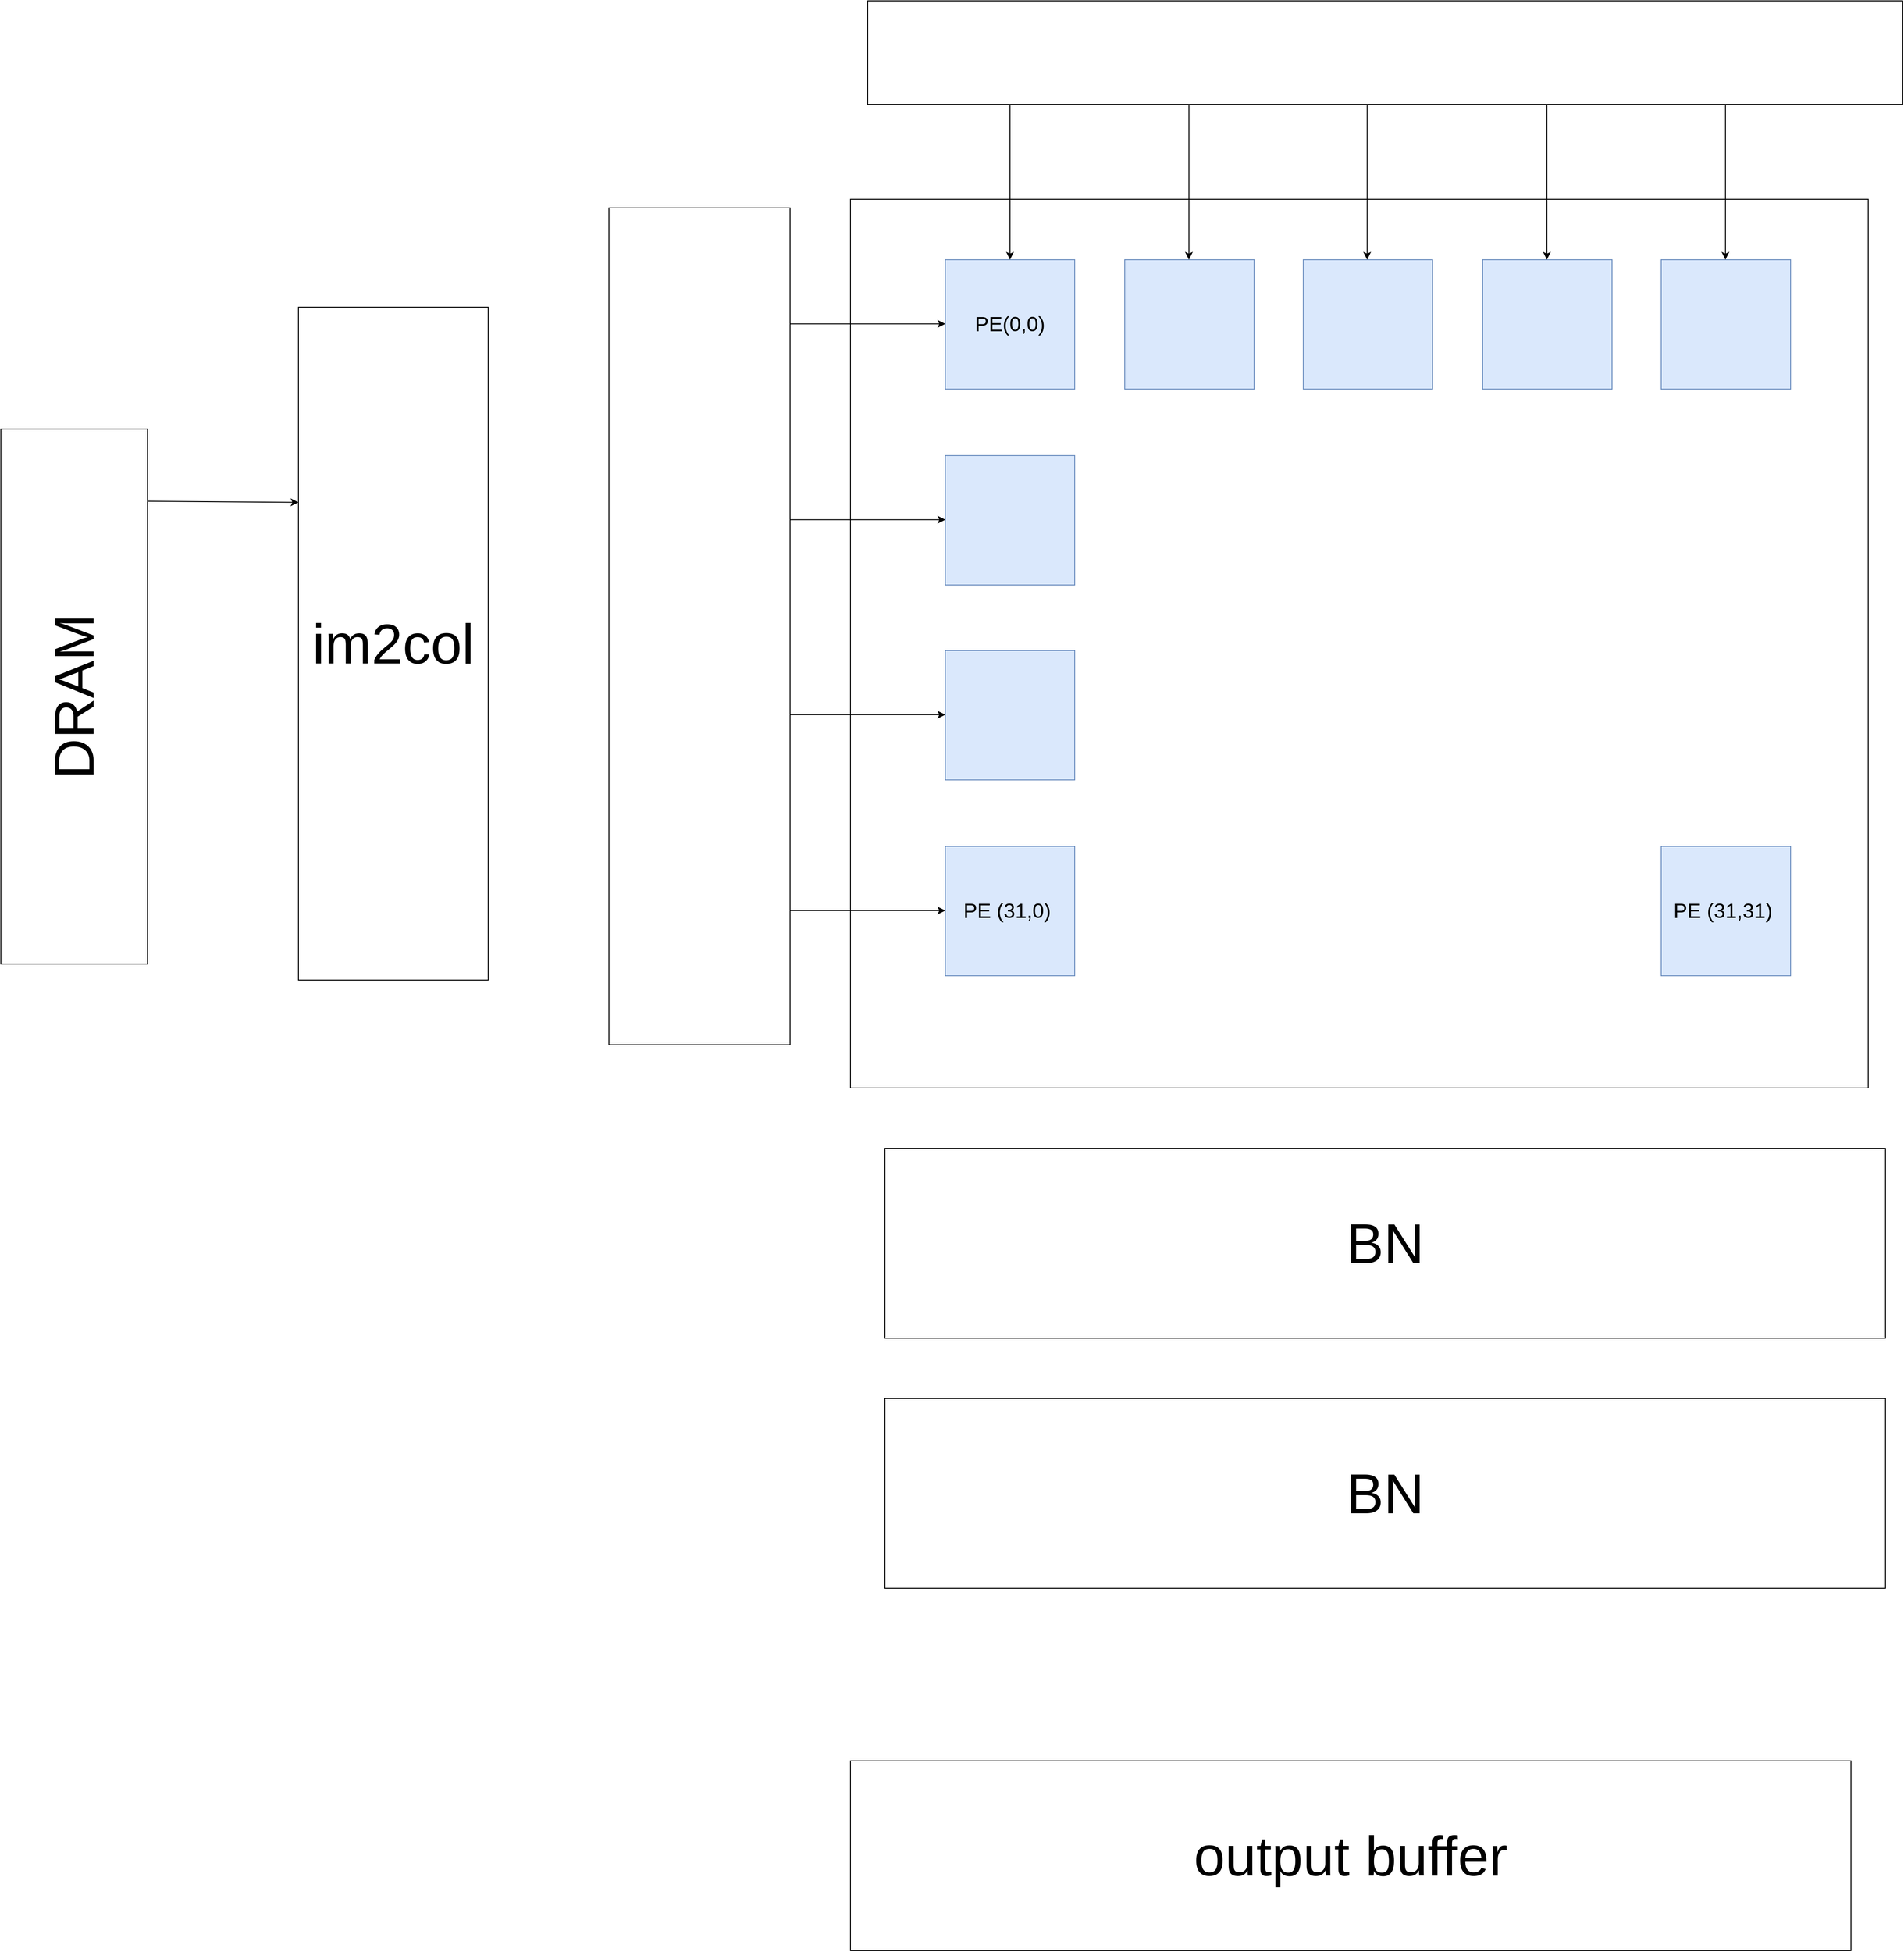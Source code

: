 <mxfile version="28.2.5">
  <diagram name="第 1 页" id="4y0pj5CdvZ8wGrKksJG-">
    <mxGraphModel dx="3473" dy="1890" grid="1" gridSize="10" guides="1" tooltips="1" connect="1" arrows="1" fold="1" page="1" pageScale="1" pageWidth="827" pageHeight="1169" math="0" shadow="0">
      <root>
        <mxCell id="0" />
        <mxCell id="1" parent="0" />
        <mxCell id="CaIP_O6BYfi-pAsgIVp_-24" value="" style="rounded=0;whiteSpace=wrap;html=1;" vertex="1" parent="1">
          <mxGeometry x="1070" y="250" width="1180" height="1030" as="geometry" />
        </mxCell>
        <mxCell id="CaIP_O6BYfi-pAsgIVp_-3" value="&lt;font style=&quot;font-size: 65px;&quot;&gt;DRAM&lt;/font&gt;" style="rounded=0;whiteSpace=wrap;html=1;rotation=-90;" vertex="1" parent="1">
          <mxGeometry x="-140" y="741.3" width="620" height="170" as="geometry" />
        </mxCell>
        <mxCell id="CaIP_O6BYfi-pAsgIVp_-5" value="" style="endArrow=classic;html=1;rounded=0;exitX=0.865;exitY=1;exitDx=0;exitDy=0;exitPerimeter=0;" edge="1" parent="1" source="CaIP_O6BYfi-pAsgIVp_-3">
          <mxGeometry width="50" height="50" relative="1" as="geometry">
            <mxPoint x="300" y="651.3" as="sourcePoint" />
            <mxPoint x="430" y="601.3" as="targetPoint" />
          </mxGeometry>
        </mxCell>
        <mxCell id="CaIP_O6BYfi-pAsgIVp_-6" value="" style="rounded=0;whiteSpace=wrap;html=1;" vertex="1" parent="1">
          <mxGeometry x="790" y="260" width="210" height="970" as="geometry" />
        </mxCell>
        <mxCell id="CaIP_O6BYfi-pAsgIVp_-9" value="&lt;font style=&quot;font-size: 24px;&quot;&gt;PE(0,0)&lt;/font&gt;" style="whiteSpace=wrap;html=1;aspect=fixed;flipV=0;flipH=0;fillColor=#dae8fc;strokeColor=#6c8ebf;" vertex="1" parent="1">
          <mxGeometry x="1180" y="320" width="150" height="150" as="geometry" />
        </mxCell>
        <mxCell id="CaIP_O6BYfi-pAsgIVp_-10" value="&lt;span style=&quot;font-size: 24px;&quot;&gt;PE (31,0)&amp;nbsp;&lt;/span&gt;" style="whiteSpace=wrap;html=1;aspect=fixed;flipV=0;flipH=0;fillColor=#dae8fc;strokeColor=#6c8ebf;" vertex="1" parent="1">
          <mxGeometry x="1180" y="1000" width="150" height="150" as="geometry" />
        </mxCell>
        <mxCell id="CaIP_O6BYfi-pAsgIVp_-11" value="" style="whiteSpace=wrap;html=1;aspect=fixed;flipV=0;flipH=0;fillColor=#dae8fc;strokeColor=#6c8ebf;" vertex="1" parent="1">
          <mxGeometry x="1180" y="773" width="150" height="150" as="geometry" />
        </mxCell>
        <mxCell id="CaIP_O6BYfi-pAsgIVp_-12" value="" style="whiteSpace=wrap;html=1;aspect=fixed;flipV=0;flipH=0;fillColor=#dae8fc;strokeColor=#6c8ebf;" vertex="1" parent="1">
          <mxGeometry x="1180" y="547" width="150" height="150" as="geometry" />
        </mxCell>
        <mxCell id="CaIP_O6BYfi-pAsgIVp_-13" value="" style="whiteSpace=wrap;html=1;aspect=fixed;flipV=1;fillColor=#dae8fc;strokeColor=#6c8ebf;" vertex="1" parent="1">
          <mxGeometry x="1388" y="320" width="150" height="150" as="geometry" />
        </mxCell>
        <mxCell id="CaIP_O6BYfi-pAsgIVp_-14" value="" style="whiteSpace=wrap;html=1;aspect=fixed;flipV=1;fillColor=#dae8fc;strokeColor=#6c8ebf;" vertex="1" parent="1">
          <mxGeometry x="1595" y="320" width="150" height="150" as="geometry" />
        </mxCell>
        <mxCell id="CaIP_O6BYfi-pAsgIVp_-15" value="" style="whiteSpace=wrap;html=1;aspect=fixed;flipV=1;fillColor=#dae8fc;strokeColor=#6c8ebf;" vertex="1" parent="1">
          <mxGeometry x="1803" y="320" width="150" height="150" as="geometry" />
        </mxCell>
        <mxCell id="CaIP_O6BYfi-pAsgIVp_-16" value="" style="whiteSpace=wrap;html=1;aspect=fixed;flipV=1;fillColor=#dae8fc;strokeColor=#6c8ebf;" vertex="1" parent="1">
          <mxGeometry x="2010" y="320" width="150" height="150" as="geometry" />
        </mxCell>
        <mxCell id="CaIP_O6BYfi-pAsgIVp_-18" value="&lt;font style=&quot;font-size: 24px;&quot;&gt;PE (31,31)&amp;nbsp;&lt;/font&gt;" style="whiteSpace=wrap;html=1;aspect=fixed;flipV=1;fillColor=#dae8fc;strokeColor=#6c8ebf;" vertex="1" parent="1">
          <mxGeometry x="2010" y="1000" width="150" height="150" as="geometry" />
        </mxCell>
        <mxCell id="CaIP_O6BYfi-pAsgIVp_-25" value="" style="rounded=0;whiteSpace=wrap;html=1;" vertex="1" parent="1">
          <mxGeometry x="1090" y="20" width="1200" height="120" as="geometry" />
        </mxCell>
        <mxCell id="CaIP_O6BYfi-pAsgIVp_-27" value="" style="endArrow=classic;html=1;rounded=0;entryX=0.5;entryY=0;entryDx=0;entryDy=0;" edge="1" parent="1" target="CaIP_O6BYfi-pAsgIVp_-9">
          <mxGeometry width="50" height="50" relative="1" as="geometry">
            <mxPoint x="1255" y="140" as="sourcePoint" />
            <mxPoint x="1250" y="160" as="targetPoint" />
          </mxGeometry>
        </mxCell>
        <mxCell id="CaIP_O6BYfi-pAsgIVp_-28" value="" style="endArrow=classic;html=1;rounded=0;entryX=0.5;entryY=0;entryDx=0;entryDy=0;" edge="1" parent="1">
          <mxGeometry width="50" height="50" relative="1" as="geometry">
            <mxPoint x="1462.44" y="140" as="sourcePoint" />
            <mxPoint x="1462.44" y="320" as="targetPoint" />
          </mxGeometry>
        </mxCell>
        <mxCell id="CaIP_O6BYfi-pAsgIVp_-29" value="" style="endArrow=classic;html=1;rounded=0;entryX=0.5;entryY=0;entryDx=0;entryDy=0;" edge="1" parent="1">
          <mxGeometry width="50" height="50" relative="1" as="geometry">
            <mxPoint x="1669.09" y="140" as="sourcePoint" />
            <mxPoint x="1669.09" y="320" as="targetPoint" />
          </mxGeometry>
        </mxCell>
        <mxCell id="CaIP_O6BYfi-pAsgIVp_-30" value="" style="endArrow=classic;html=1;rounded=0;entryX=0.5;entryY=0;entryDx=0;entryDy=0;" edge="1" parent="1">
          <mxGeometry width="50" height="50" relative="1" as="geometry">
            <mxPoint x="1877.47" y="140" as="sourcePoint" />
            <mxPoint x="1877.47" y="320" as="targetPoint" />
          </mxGeometry>
        </mxCell>
        <mxCell id="CaIP_O6BYfi-pAsgIVp_-31" value="" style="endArrow=classic;html=1;rounded=0;entryX=0.5;entryY=0;entryDx=0;entryDy=0;" edge="1" parent="1">
          <mxGeometry width="50" height="50" relative="1" as="geometry">
            <mxPoint x="2084.47" y="140" as="sourcePoint" />
            <mxPoint x="2084.47" y="320" as="targetPoint" />
          </mxGeometry>
        </mxCell>
        <mxCell id="CaIP_O6BYfi-pAsgIVp_-33" value="" style="endArrow=classic;html=1;rounded=0;entryX=0.5;entryY=0;entryDx=0;entryDy=0;" edge="1" parent="1">
          <mxGeometry width="50" height="50" relative="1" as="geometry">
            <mxPoint x="1000" y="1074.41" as="sourcePoint" />
            <mxPoint x="1180" y="1074.41" as="targetPoint" />
          </mxGeometry>
        </mxCell>
        <mxCell id="CaIP_O6BYfi-pAsgIVp_-34" value="" style="endArrow=classic;html=1;rounded=0;entryX=0.5;entryY=0;entryDx=0;entryDy=0;" edge="1" parent="1">
          <mxGeometry width="50" height="50" relative="1" as="geometry">
            <mxPoint x="1000" y="847.41" as="sourcePoint" />
            <mxPoint x="1180" y="847.41" as="targetPoint" />
          </mxGeometry>
        </mxCell>
        <mxCell id="CaIP_O6BYfi-pAsgIVp_-35" value="" style="endArrow=classic;html=1;rounded=0;entryX=0.5;entryY=0;entryDx=0;entryDy=0;" edge="1" parent="1">
          <mxGeometry width="50" height="50" relative="1" as="geometry">
            <mxPoint x="1000" y="621.41" as="sourcePoint" />
            <mxPoint x="1180" y="621.41" as="targetPoint" />
          </mxGeometry>
        </mxCell>
        <mxCell id="CaIP_O6BYfi-pAsgIVp_-36" value="" style="endArrow=classic;html=1;rounded=0;entryX=0.5;entryY=0;entryDx=0;entryDy=0;" edge="1" parent="1">
          <mxGeometry width="50" height="50" relative="1" as="geometry">
            <mxPoint x="1000" y="394.41" as="sourcePoint" />
            <mxPoint x="1180" y="394.41" as="targetPoint" />
          </mxGeometry>
        </mxCell>
        <mxCell id="CaIP_O6BYfi-pAsgIVp_-38" value="&lt;span style=&quot;font-size: 65px;&quot;&gt;im2col&lt;/span&gt;" style="rounded=0;whiteSpace=wrap;html=1;" vertex="1" parent="1">
          <mxGeometry x="430" y="375" width="220" height="780" as="geometry" />
        </mxCell>
        <mxCell id="CaIP_O6BYfi-pAsgIVp_-39" value="&lt;span style=&quot;font-size: 65px;&quot;&gt;output buffer&lt;/span&gt;" style="rounded=0;whiteSpace=wrap;html=1;" vertex="1" parent="1">
          <mxGeometry x="1070" y="2060" width="1160" height="220" as="geometry" />
        </mxCell>
        <mxCell id="CaIP_O6BYfi-pAsgIVp_-40" value="&lt;span style=&quot;font-size: 65px;&quot;&gt;BN&lt;/span&gt;" style="rounded=0;whiteSpace=wrap;html=1;" vertex="1" parent="1">
          <mxGeometry x="1110" y="1350" width="1160" height="220" as="geometry" />
        </mxCell>
        <mxCell id="CaIP_O6BYfi-pAsgIVp_-42" value="&lt;span style=&quot;font-size: 65px;&quot;&gt;BN&lt;/span&gt;" style="rounded=0;whiteSpace=wrap;html=1;" vertex="1" parent="1">
          <mxGeometry x="1110" y="1640" width="1160" height="220" as="geometry" />
        </mxCell>
      </root>
    </mxGraphModel>
  </diagram>
</mxfile>

